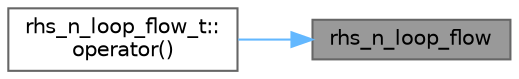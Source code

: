 digraph "rhs_n_loop_flow"
{
 // INTERACTIVE_SVG=YES
 // LATEX_PDF_SIZE
  bgcolor="transparent";
  edge [fontname=Helvetica,fontsize=10,labelfontname=Helvetica,labelfontsize=10];
  node [fontname=Helvetica,fontsize=10,shape=box,height=0.2,width=0.4];
  rankdir="RL";
  Node1 [id="Node000001",label="rhs_n_loop_flow",height=0.2,width=0.4,color="gray40", fillcolor="grey60", style="filled", fontcolor="black",tooltip=" "];
  Node1 -> Node2 [id="edge1_Node000001_Node000002",dir="back",color="steelblue1",style="solid",tooltip=" "];
  Node2 [id="Node000002",label="rhs_n_loop_flow_t::\loperator()",height=0.2,width=0.4,color="grey40", fillcolor="white", style="filled",URL="$d2/dc9/classrhs__n__loop__flow__t.html#a40f518c529efbef18c4e114ccc2724b3",tooltip=" "];
}
